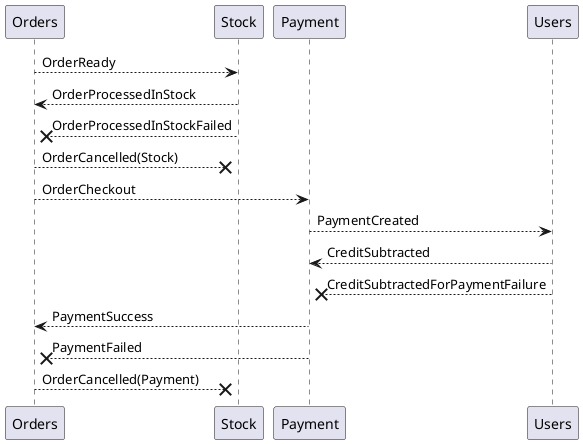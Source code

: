 @startuml
Orders --> Stock : OrderReady
Stock --> Orders : OrderProcessedInStock
Stock --x Orders : OrderProcessedInStockFailed
Orders --x Stock : OrderCancelled(Stock)
Orders --> Payment : OrderCheckout
Payment --> Users : PaymentCreated
Users --> Payment : CreditSubtracted
Users --x Payment : CreditSubtractedForPaymentFailure
Payment --> Orders : PaymentSuccess
Payment --x Orders : PaymentFailed
Orders --x Stock : OrderCancelled(Payment)
@enduml